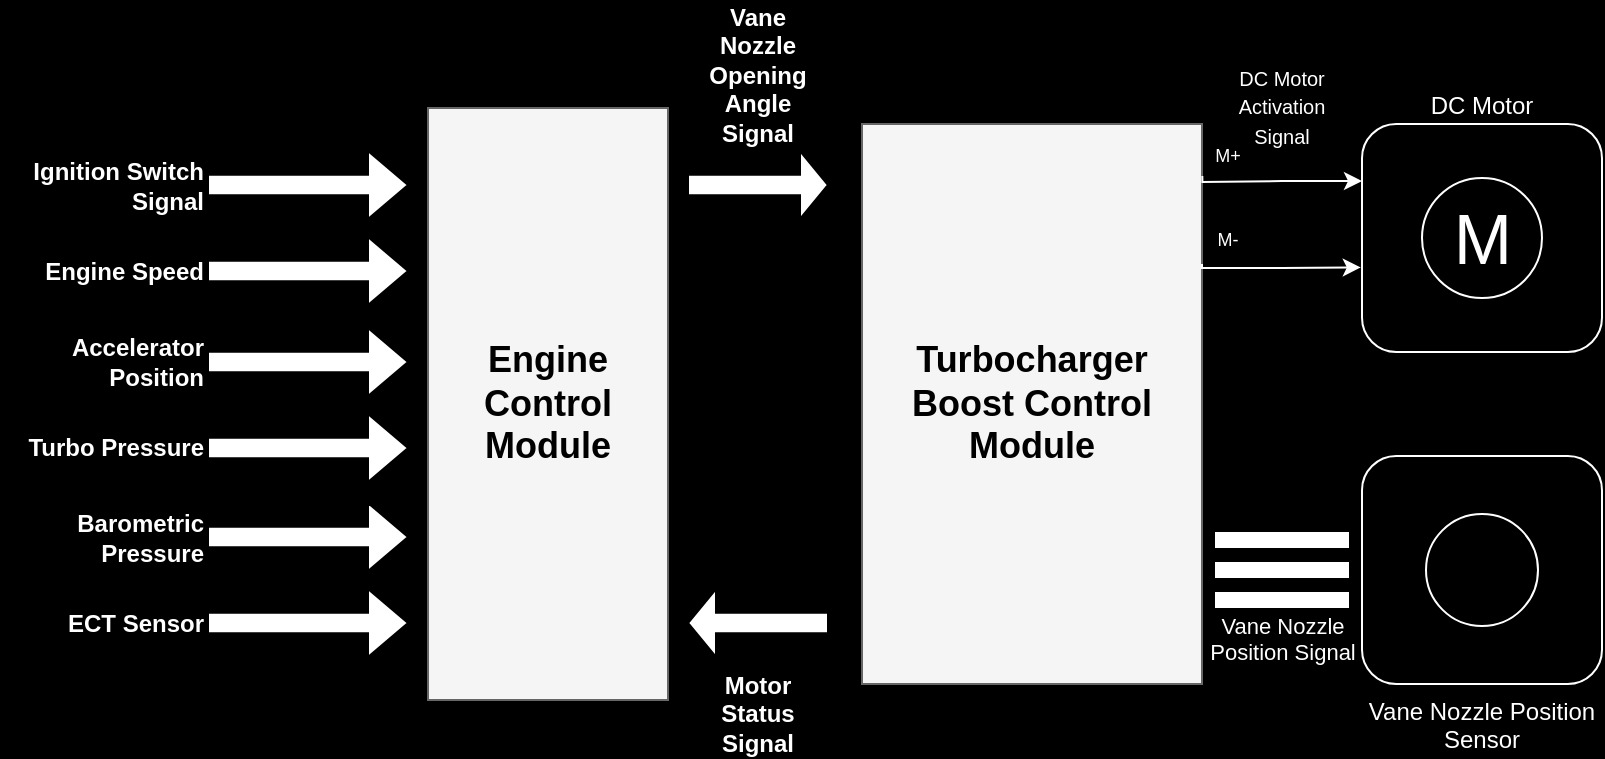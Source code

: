 <mxfile version="24.2.2" type="github">
  <diagram name="Page-1" id="90a13364-a465-7bf4-72fc-28e22215d7a0">
    <mxGraphModel dx="2049" dy="1070" grid="1" gridSize="10" guides="1" tooltips="1" connect="1" arrows="1" fold="1" page="1" pageScale="1.5" pageWidth="1169" pageHeight="826" background="#000000" math="0" shadow="0">
      <root>
        <mxCell id="0" style=";html=1;" />
        <mxCell id="1" style=";html=1;" parent="0" />
        <mxCell id="3a17f1ce550125da-2" value="&lt;b&gt;Turbocharger Boost Control Module&lt;br&gt;&lt;/b&gt;" style="whiteSpace=wrap;html=1;shadow=1;fontSize=18;fillColor=#f5f5f5;strokeColor=#666666;" parent="1" vertex="1">
          <mxGeometry x="787" y="454" width="170" height="280" as="geometry" />
        </mxCell>
        <mxCell id="3a17f1ce550125da-8" value="&lt;b&gt;Engine Control Module&lt;br&gt;&lt;/b&gt;" style="whiteSpace=wrap;html=1;shadow=1;fontSize=18;fillColor=#f5f5f5;strokeColor=#666666;" parent="1" vertex="1">
          <mxGeometry x="570" y="446" width="120" height="296" as="geometry" />
        </mxCell>
        <mxCell id="rggsFe4FoENxkZEYLdlN-1" value="DC Motor" style="rounded=1;whiteSpace=wrap;html=1;strokeColor=#FFFFFF;fillColor=#000000;labelPosition=center;verticalLabelPosition=top;align=center;verticalAlign=bottom;fontColor=#FFFFFF;" vertex="1" parent="1">
          <mxGeometry x="1037" y="454" width="120" height="114" as="geometry" />
        </mxCell>
        <mxCell id="rggsFe4FoENxkZEYLdlN-2" value="M" style="verticalLabelPosition=middle;shadow=0;dashed=0;align=center;html=1;verticalAlign=middle;strokeWidth=1;shape=ellipse;aspect=fixed;fontSize=35;fillColor=#000000;strokeColor=#FFFFFF;fontColor=#FFFFFF;" vertex="1" parent="1">
          <mxGeometry x="1067" y="481" width="60" height="60" as="geometry" />
        </mxCell>
        <mxCell id="rggsFe4FoENxkZEYLdlN-3" value="&lt;font color=&quot;#ffffff&quot;&gt;Vane Nozzle Position Sensor&lt;/font&gt;" style="rounded=1;whiteSpace=wrap;html=1;strokeColor=#FFFFFF;fillColor=#000000;labelPosition=center;verticalLabelPosition=bottom;align=center;verticalAlign=top;" vertex="1" parent="1">
          <mxGeometry x="1037" y="620" width="120" height="114" as="geometry" />
        </mxCell>
        <mxCell id="rggsFe4FoENxkZEYLdlN-4" value="&lt;div align=&quot;right&quot; style=&quot;font-size: 10px;&quot;&gt;&lt;font style=&quot;font-size: 12px;&quot;&gt;&lt;b&gt;Ignition Switch Signal&lt;/b&gt;&lt;/font&gt;&lt;br&gt;&lt;/div&gt;" style="shape=singleArrow;whiteSpace=wrap;html=1;labelPosition=left;verticalLabelPosition=middle;align=right;verticalAlign=middle;fontColor=#FFFFFF;" vertex="1" parent="1">
          <mxGeometry x="460" y="467.5" width="100" height="34" as="geometry" />
        </mxCell>
        <mxCell id="rggsFe4FoENxkZEYLdlN-6" value="&lt;b&gt;Engine Speed&lt;br&gt;&lt;/b&gt;" style="shape=singleArrow;whiteSpace=wrap;html=1;labelPosition=left;verticalLabelPosition=middle;align=right;verticalAlign=middle;fontColor=#FFFFFF;" vertex="1" parent="1">
          <mxGeometry x="460" y="510.5" width="100" height="34" as="geometry" />
        </mxCell>
        <mxCell id="rggsFe4FoENxkZEYLdlN-7" value="&lt;b&gt;Turbo Pressure&lt;br&gt;&lt;/b&gt;" style="shape=singleArrow;whiteSpace=wrap;html=1;labelPosition=left;verticalLabelPosition=middle;align=right;verticalAlign=middle;fontColor=#FFFFFF;" vertex="1" parent="1">
          <mxGeometry x="460" y="599" width="100" height="34" as="geometry" />
        </mxCell>
        <mxCell id="rggsFe4FoENxkZEYLdlN-8" value="&lt;b&gt;Accelerator Position&lt;br&gt;&lt;/b&gt;" style="shape=singleArrow;whiteSpace=wrap;html=1;labelPosition=left;verticalLabelPosition=middle;align=right;verticalAlign=middle;fontColor=#FFFFFF;" vertex="1" parent="1">
          <mxGeometry x="460" y="556" width="100" height="34" as="geometry" />
        </mxCell>
        <mxCell id="rggsFe4FoENxkZEYLdlN-9" value="&lt;b&gt;ECT Sensor&lt;br&gt;&lt;/b&gt;" style="shape=singleArrow;whiteSpace=wrap;html=1;labelPosition=left;verticalLabelPosition=middle;align=right;verticalAlign=middle;fontColor=#FFFFFF;" vertex="1" parent="1">
          <mxGeometry x="460" y="686.5" width="100" height="34" as="geometry" />
        </mxCell>
        <mxCell id="rggsFe4FoENxkZEYLdlN-10" value="&lt;b&gt;Barometric Pressure&lt;br&gt;&lt;/b&gt;" style="shape=singleArrow;whiteSpace=wrap;html=1;labelPosition=left;verticalLabelPosition=middle;align=right;verticalAlign=middle;fontColor=#FFFFFF;" vertex="1" parent="1">
          <mxGeometry x="460" y="643.5" width="100" height="34" as="geometry" />
        </mxCell>
        <mxCell id="rggsFe4FoENxkZEYLdlN-11" value="&lt;b&gt;Vane Nozzle Opening Angle Signal&lt;br&gt;&lt;/b&gt;" style="shape=singleArrow;whiteSpace=wrap;html=1;labelPosition=center;verticalLabelPosition=top;align=center;verticalAlign=bottom;fontColor=#FFFFFF;" vertex="1" parent="1">
          <mxGeometry x="700" y="467.5" width="70" height="34" as="geometry" />
        </mxCell>
        <mxCell id="rggsFe4FoENxkZEYLdlN-12" value="&lt;div&gt;&lt;b&gt;Motor Status Signal&lt;/b&gt;&lt;/div&gt;" style="shape=singleArrow;whiteSpace=wrap;html=1;labelPosition=center;verticalLabelPosition=bottom;align=center;verticalAlign=top;fontColor=#FFFFFF;direction=west;" vertex="1" parent="1">
          <mxGeometry x="700" y="686.5" width="70" height="34" as="geometry" />
        </mxCell>
        <mxCell id="rggsFe4FoENxkZEYLdlN-13" value="&lt;div style=&quot;font-size: 11px;&quot;&gt;&lt;font style=&quot;font-size: 11px;&quot;&gt;Vane Nozzle&lt;/font&gt;&lt;/div&gt;&lt;div style=&quot;font-size: 11px;&quot;&gt;&lt;font style=&quot;font-size: 11px;&quot;&gt;Position Signal&lt;/font&gt;&lt;/div&gt;" style="verticalLabelPosition=bottom;shadow=0;dashed=0;align=center;html=1;verticalAlign=top;shape=mxgraph.electrical.transmission.3_line_bus;fontColor=#FFFFFF;strokeColor=#FFFFFF;strokeWidth=8;" vertex="1" parent="1">
          <mxGeometry x="963.5" y="662" width="67" height="30" as="geometry" />
        </mxCell>
        <mxCell id="rggsFe4FoENxkZEYLdlN-14" value="" style="edgeStyle=orthogonalEdgeStyle;rounded=0;orthogonalLoop=1;jettySize=auto;html=1;exitX=1;exitY=0.25;exitDx=0;exitDy=0;entryX=-0.005;entryY=0.629;entryDx=0;entryDy=0;entryPerimeter=0;strokeColor=#FFFFFF;labelPosition=center;verticalLabelPosition=bottom;align=center;verticalAlign=top;fontColor=#FFFFFF;" edge="1" parent="1" source="3a17f1ce550125da-2" target="rggsFe4FoENxkZEYLdlN-1">
          <mxGeometry relative="1" as="geometry">
            <Array as="points">
              <mxPoint x="957" y="526" />
              <mxPoint x="997" y="526" />
            </Array>
          </mxGeometry>
        </mxCell>
        <mxCell id="rggsFe4FoENxkZEYLdlN-15" style="edgeStyle=orthogonalEdgeStyle;rounded=0;orthogonalLoop=1;jettySize=auto;html=1;exitX=0;exitY=0.25;exitDx=0;exitDy=0;entryX=1.001;entryY=0.093;entryDx=0;entryDy=0;entryPerimeter=0;startArrow=classic;startFill=1;endArrow=none;endFill=0;strokeColor=#FFFFFF;" edge="1" parent="1" source="rggsFe4FoENxkZEYLdlN-1" target="3a17f1ce550125da-2">
          <mxGeometry relative="1" as="geometry">
            <Array as="points">
              <mxPoint x="997" y="483" />
              <mxPoint x="957" y="483" />
            </Array>
          </mxGeometry>
        </mxCell>
        <mxCell id="rggsFe4FoENxkZEYLdlN-16" value="&lt;font style=&quot;font-size: 9px;&quot; color=&quot;#ffffff&quot;&gt;M+&lt;/font&gt;" style="text;strokeColor=none;align=center;fillColor=none;html=1;verticalAlign=middle;whiteSpace=wrap;rounded=0;" vertex="1" parent="1">
          <mxGeometry x="940" y="454" width="60" height="30" as="geometry" />
        </mxCell>
        <mxCell id="rggsFe4FoENxkZEYLdlN-17" value="&lt;font style=&quot;font-size: 9px;&quot; color=&quot;#ffffff&quot;&gt;M-&lt;/font&gt;" style="text;strokeColor=none;align=center;fillColor=none;html=1;verticalAlign=middle;whiteSpace=wrap;rounded=0;" vertex="1" parent="1">
          <mxGeometry x="940" y="496" width="60" height="30" as="geometry" />
        </mxCell>
        <mxCell id="rggsFe4FoENxkZEYLdlN-18" value="&lt;div&gt;&lt;font color=&quot;#ffffff&quot; style=&quot;font-size: 10px;&quot;&gt;DC Motor&lt;/font&gt;&lt;/div&gt;&lt;div&gt;&lt;font color=&quot;#ffffff&quot; style=&quot;font-size: 10px;&quot;&gt;Activation Signal&lt;br&gt;&lt;/font&gt;&lt;/div&gt;" style="text;strokeColor=none;align=center;fillColor=none;html=1;verticalAlign=middle;whiteSpace=wrap;rounded=0;" vertex="1" parent="1">
          <mxGeometry x="967" y="430" width="60" height="30" as="geometry" />
        </mxCell>
        <mxCell id="rggsFe4FoENxkZEYLdlN-19" value="" style="verticalLabelPosition=bottom;shadow=0;dashed=0;align=center;html=1;verticalAlign=top;shape=mxgraph.electrical.logic_gates.inverting_contact;strokeColor=#FFFFFF;fillColor=#000000;" vertex="1" parent="1">
          <mxGeometry x="1062" y="642" width="70" height="70" as="geometry" />
        </mxCell>
      </root>
    </mxGraphModel>
  </diagram>
</mxfile>
